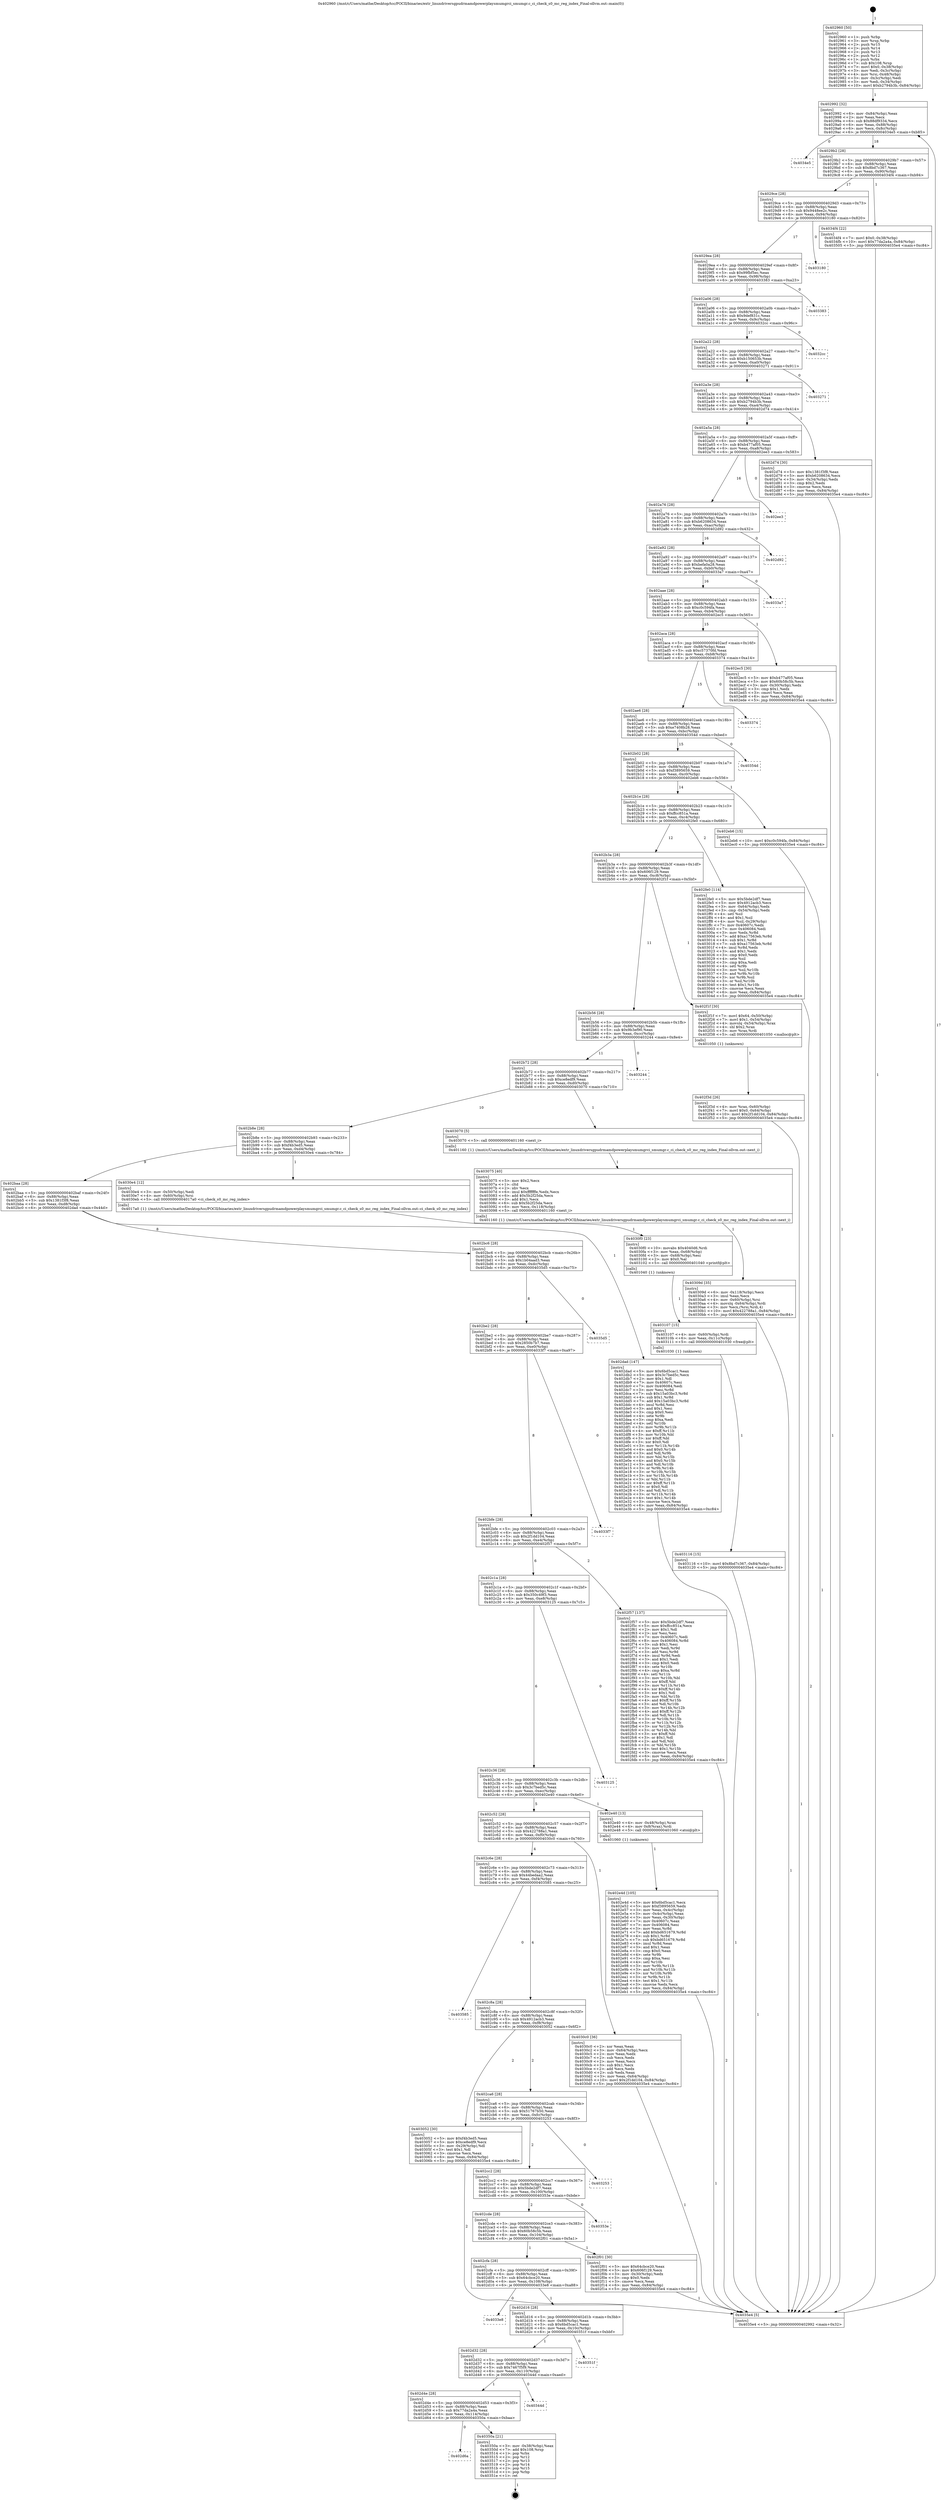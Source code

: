 digraph "0x402960" {
  label = "0x402960 (/mnt/c/Users/mathe/Desktop/tcc/POCII/binaries/extr_linuxdriversgpudrmamdpowerplaysmumgrci_smumgr.c_ci_check_s0_mc_reg_index_Final-ollvm.out::main(0))"
  labelloc = "t"
  node[shape=record]

  Entry [label="",width=0.3,height=0.3,shape=circle,fillcolor=black,style=filled]
  "0x402992" [label="{
     0x402992 [32]\l
     | [instrs]\l
     &nbsp;&nbsp;0x402992 \<+6\>: mov -0x84(%rbp),%eax\l
     &nbsp;&nbsp;0x402998 \<+2\>: mov %eax,%ecx\l
     &nbsp;&nbsp;0x40299a \<+6\>: sub $0x88df9334,%ecx\l
     &nbsp;&nbsp;0x4029a0 \<+6\>: mov %eax,-0x88(%rbp)\l
     &nbsp;&nbsp;0x4029a6 \<+6\>: mov %ecx,-0x8c(%rbp)\l
     &nbsp;&nbsp;0x4029ac \<+6\>: je 00000000004034e5 \<main+0xb85\>\l
  }"]
  "0x4034e5" [label="{
     0x4034e5\l
  }", style=dashed]
  "0x4029b2" [label="{
     0x4029b2 [28]\l
     | [instrs]\l
     &nbsp;&nbsp;0x4029b2 \<+5\>: jmp 00000000004029b7 \<main+0x57\>\l
     &nbsp;&nbsp;0x4029b7 \<+6\>: mov -0x88(%rbp),%eax\l
     &nbsp;&nbsp;0x4029bd \<+5\>: sub $0x8bd7c367,%eax\l
     &nbsp;&nbsp;0x4029c2 \<+6\>: mov %eax,-0x90(%rbp)\l
     &nbsp;&nbsp;0x4029c8 \<+6\>: je 00000000004034f4 \<main+0xb94\>\l
  }"]
  Exit [label="",width=0.3,height=0.3,shape=circle,fillcolor=black,style=filled,peripheries=2]
  "0x4034f4" [label="{
     0x4034f4 [22]\l
     | [instrs]\l
     &nbsp;&nbsp;0x4034f4 \<+7\>: movl $0x0,-0x38(%rbp)\l
     &nbsp;&nbsp;0x4034fb \<+10\>: movl $0x77da2a4a,-0x84(%rbp)\l
     &nbsp;&nbsp;0x403505 \<+5\>: jmp 00000000004035e4 \<main+0xc84\>\l
  }"]
  "0x4029ce" [label="{
     0x4029ce [28]\l
     | [instrs]\l
     &nbsp;&nbsp;0x4029ce \<+5\>: jmp 00000000004029d3 \<main+0x73\>\l
     &nbsp;&nbsp;0x4029d3 \<+6\>: mov -0x88(%rbp),%eax\l
     &nbsp;&nbsp;0x4029d9 \<+5\>: sub $0x9448ee2c,%eax\l
     &nbsp;&nbsp;0x4029de \<+6\>: mov %eax,-0x94(%rbp)\l
     &nbsp;&nbsp;0x4029e4 \<+6\>: je 0000000000403180 \<main+0x820\>\l
  }"]
  "0x402d6a" [label="{
     0x402d6a\l
  }", style=dashed]
  "0x403180" [label="{
     0x403180\l
  }", style=dashed]
  "0x4029ea" [label="{
     0x4029ea [28]\l
     | [instrs]\l
     &nbsp;&nbsp;0x4029ea \<+5\>: jmp 00000000004029ef \<main+0x8f\>\l
     &nbsp;&nbsp;0x4029ef \<+6\>: mov -0x88(%rbp),%eax\l
     &nbsp;&nbsp;0x4029f5 \<+5\>: sub $0x99fbf5ec,%eax\l
     &nbsp;&nbsp;0x4029fa \<+6\>: mov %eax,-0x98(%rbp)\l
     &nbsp;&nbsp;0x402a00 \<+6\>: je 0000000000403383 \<main+0xa23\>\l
  }"]
  "0x40350a" [label="{
     0x40350a [21]\l
     | [instrs]\l
     &nbsp;&nbsp;0x40350a \<+3\>: mov -0x38(%rbp),%eax\l
     &nbsp;&nbsp;0x40350d \<+7\>: add $0x108,%rsp\l
     &nbsp;&nbsp;0x403514 \<+1\>: pop %rbx\l
     &nbsp;&nbsp;0x403515 \<+2\>: pop %r12\l
     &nbsp;&nbsp;0x403517 \<+2\>: pop %r13\l
     &nbsp;&nbsp;0x403519 \<+2\>: pop %r14\l
     &nbsp;&nbsp;0x40351b \<+2\>: pop %r15\l
     &nbsp;&nbsp;0x40351d \<+1\>: pop %rbp\l
     &nbsp;&nbsp;0x40351e \<+1\>: ret\l
  }"]
  "0x403383" [label="{
     0x403383\l
  }", style=dashed]
  "0x402a06" [label="{
     0x402a06 [28]\l
     | [instrs]\l
     &nbsp;&nbsp;0x402a06 \<+5\>: jmp 0000000000402a0b \<main+0xab\>\l
     &nbsp;&nbsp;0x402a0b \<+6\>: mov -0x88(%rbp),%eax\l
     &nbsp;&nbsp;0x402a11 \<+5\>: sub $0x9def831c,%eax\l
     &nbsp;&nbsp;0x402a16 \<+6\>: mov %eax,-0x9c(%rbp)\l
     &nbsp;&nbsp;0x402a1c \<+6\>: je 00000000004032cc \<main+0x96c\>\l
  }"]
  "0x402d4e" [label="{
     0x402d4e [28]\l
     | [instrs]\l
     &nbsp;&nbsp;0x402d4e \<+5\>: jmp 0000000000402d53 \<main+0x3f3\>\l
     &nbsp;&nbsp;0x402d53 \<+6\>: mov -0x88(%rbp),%eax\l
     &nbsp;&nbsp;0x402d59 \<+5\>: sub $0x77da2a4a,%eax\l
     &nbsp;&nbsp;0x402d5e \<+6\>: mov %eax,-0x114(%rbp)\l
     &nbsp;&nbsp;0x402d64 \<+6\>: je 000000000040350a \<main+0xbaa\>\l
  }"]
  "0x4032cc" [label="{
     0x4032cc\l
  }", style=dashed]
  "0x402a22" [label="{
     0x402a22 [28]\l
     | [instrs]\l
     &nbsp;&nbsp;0x402a22 \<+5\>: jmp 0000000000402a27 \<main+0xc7\>\l
     &nbsp;&nbsp;0x402a27 \<+6\>: mov -0x88(%rbp),%eax\l
     &nbsp;&nbsp;0x402a2d \<+5\>: sub $0xb150653b,%eax\l
     &nbsp;&nbsp;0x402a32 \<+6\>: mov %eax,-0xa0(%rbp)\l
     &nbsp;&nbsp;0x402a38 \<+6\>: je 0000000000403271 \<main+0x911\>\l
  }"]
  "0x40344d" [label="{
     0x40344d\l
  }", style=dashed]
  "0x403271" [label="{
     0x403271\l
  }", style=dashed]
  "0x402a3e" [label="{
     0x402a3e [28]\l
     | [instrs]\l
     &nbsp;&nbsp;0x402a3e \<+5\>: jmp 0000000000402a43 \<main+0xe3\>\l
     &nbsp;&nbsp;0x402a43 \<+6\>: mov -0x88(%rbp),%eax\l
     &nbsp;&nbsp;0x402a49 \<+5\>: sub $0xb2794b3b,%eax\l
     &nbsp;&nbsp;0x402a4e \<+6\>: mov %eax,-0xa4(%rbp)\l
     &nbsp;&nbsp;0x402a54 \<+6\>: je 0000000000402d74 \<main+0x414\>\l
  }"]
  "0x402d32" [label="{
     0x402d32 [28]\l
     | [instrs]\l
     &nbsp;&nbsp;0x402d32 \<+5\>: jmp 0000000000402d37 \<main+0x3d7\>\l
     &nbsp;&nbsp;0x402d37 \<+6\>: mov -0x88(%rbp),%eax\l
     &nbsp;&nbsp;0x402d3d \<+5\>: sub $0x7467f5f9,%eax\l
     &nbsp;&nbsp;0x402d42 \<+6\>: mov %eax,-0x110(%rbp)\l
     &nbsp;&nbsp;0x402d48 \<+6\>: je 000000000040344d \<main+0xaed\>\l
  }"]
  "0x402d74" [label="{
     0x402d74 [30]\l
     | [instrs]\l
     &nbsp;&nbsp;0x402d74 \<+5\>: mov $0x1381f3f8,%eax\l
     &nbsp;&nbsp;0x402d79 \<+5\>: mov $0xb6208634,%ecx\l
     &nbsp;&nbsp;0x402d7e \<+3\>: mov -0x34(%rbp),%edx\l
     &nbsp;&nbsp;0x402d81 \<+3\>: cmp $0x2,%edx\l
     &nbsp;&nbsp;0x402d84 \<+3\>: cmovne %ecx,%eax\l
     &nbsp;&nbsp;0x402d87 \<+6\>: mov %eax,-0x84(%rbp)\l
     &nbsp;&nbsp;0x402d8d \<+5\>: jmp 00000000004035e4 \<main+0xc84\>\l
  }"]
  "0x402a5a" [label="{
     0x402a5a [28]\l
     | [instrs]\l
     &nbsp;&nbsp;0x402a5a \<+5\>: jmp 0000000000402a5f \<main+0xff\>\l
     &nbsp;&nbsp;0x402a5f \<+6\>: mov -0x88(%rbp),%eax\l
     &nbsp;&nbsp;0x402a65 \<+5\>: sub $0xb477af05,%eax\l
     &nbsp;&nbsp;0x402a6a \<+6\>: mov %eax,-0xa8(%rbp)\l
     &nbsp;&nbsp;0x402a70 \<+6\>: je 0000000000402ee3 \<main+0x583\>\l
  }"]
  "0x4035e4" [label="{
     0x4035e4 [5]\l
     | [instrs]\l
     &nbsp;&nbsp;0x4035e4 \<+5\>: jmp 0000000000402992 \<main+0x32\>\l
  }"]
  "0x402960" [label="{
     0x402960 [50]\l
     | [instrs]\l
     &nbsp;&nbsp;0x402960 \<+1\>: push %rbp\l
     &nbsp;&nbsp;0x402961 \<+3\>: mov %rsp,%rbp\l
     &nbsp;&nbsp;0x402964 \<+2\>: push %r15\l
     &nbsp;&nbsp;0x402966 \<+2\>: push %r14\l
     &nbsp;&nbsp;0x402968 \<+2\>: push %r13\l
     &nbsp;&nbsp;0x40296a \<+2\>: push %r12\l
     &nbsp;&nbsp;0x40296c \<+1\>: push %rbx\l
     &nbsp;&nbsp;0x40296d \<+7\>: sub $0x108,%rsp\l
     &nbsp;&nbsp;0x402974 \<+7\>: movl $0x0,-0x38(%rbp)\l
     &nbsp;&nbsp;0x40297b \<+3\>: mov %edi,-0x3c(%rbp)\l
     &nbsp;&nbsp;0x40297e \<+4\>: mov %rsi,-0x48(%rbp)\l
     &nbsp;&nbsp;0x402982 \<+3\>: mov -0x3c(%rbp),%edi\l
     &nbsp;&nbsp;0x402985 \<+3\>: mov %edi,-0x34(%rbp)\l
     &nbsp;&nbsp;0x402988 \<+10\>: movl $0xb2794b3b,-0x84(%rbp)\l
  }"]
  "0x40351f" [label="{
     0x40351f\l
  }", style=dashed]
  "0x402ee3" [label="{
     0x402ee3\l
  }", style=dashed]
  "0x402a76" [label="{
     0x402a76 [28]\l
     | [instrs]\l
     &nbsp;&nbsp;0x402a76 \<+5\>: jmp 0000000000402a7b \<main+0x11b\>\l
     &nbsp;&nbsp;0x402a7b \<+6\>: mov -0x88(%rbp),%eax\l
     &nbsp;&nbsp;0x402a81 \<+5\>: sub $0xb6208634,%eax\l
     &nbsp;&nbsp;0x402a86 \<+6\>: mov %eax,-0xac(%rbp)\l
     &nbsp;&nbsp;0x402a8c \<+6\>: je 0000000000402d92 \<main+0x432\>\l
  }"]
  "0x402d16" [label="{
     0x402d16 [28]\l
     | [instrs]\l
     &nbsp;&nbsp;0x402d16 \<+5\>: jmp 0000000000402d1b \<main+0x3bb\>\l
     &nbsp;&nbsp;0x402d1b \<+6\>: mov -0x88(%rbp),%eax\l
     &nbsp;&nbsp;0x402d21 \<+5\>: sub $0x6bd5cac1,%eax\l
     &nbsp;&nbsp;0x402d26 \<+6\>: mov %eax,-0x10c(%rbp)\l
     &nbsp;&nbsp;0x402d2c \<+6\>: je 000000000040351f \<main+0xbbf\>\l
  }"]
  "0x402d92" [label="{
     0x402d92\l
  }", style=dashed]
  "0x402a92" [label="{
     0x402a92 [28]\l
     | [instrs]\l
     &nbsp;&nbsp;0x402a92 \<+5\>: jmp 0000000000402a97 \<main+0x137\>\l
     &nbsp;&nbsp;0x402a97 \<+6\>: mov -0x88(%rbp),%eax\l
     &nbsp;&nbsp;0x402a9d \<+5\>: sub $0xbefa0a28,%eax\l
     &nbsp;&nbsp;0x402aa2 \<+6\>: mov %eax,-0xb0(%rbp)\l
     &nbsp;&nbsp;0x402aa8 \<+6\>: je 00000000004033a7 \<main+0xa47\>\l
  }"]
  "0x4033e8" [label="{
     0x4033e8\l
  }", style=dashed]
  "0x4033a7" [label="{
     0x4033a7\l
  }", style=dashed]
  "0x402aae" [label="{
     0x402aae [28]\l
     | [instrs]\l
     &nbsp;&nbsp;0x402aae \<+5\>: jmp 0000000000402ab3 \<main+0x153\>\l
     &nbsp;&nbsp;0x402ab3 \<+6\>: mov -0x88(%rbp),%eax\l
     &nbsp;&nbsp;0x402ab9 \<+5\>: sub $0xc0c594fa,%eax\l
     &nbsp;&nbsp;0x402abe \<+6\>: mov %eax,-0xb4(%rbp)\l
     &nbsp;&nbsp;0x402ac4 \<+6\>: je 0000000000402ec5 \<main+0x565\>\l
  }"]
  "0x403116" [label="{
     0x403116 [15]\l
     | [instrs]\l
     &nbsp;&nbsp;0x403116 \<+10\>: movl $0x8bd7c367,-0x84(%rbp)\l
     &nbsp;&nbsp;0x403120 \<+5\>: jmp 00000000004035e4 \<main+0xc84\>\l
  }"]
  "0x402ec5" [label="{
     0x402ec5 [30]\l
     | [instrs]\l
     &nbsp;&nbsp;0x402ec5 \<+5\>: mov $0xb477af05,%eax\l
     &nbsp;&nbsp;0x402eca \<+5\>: mov $0x60b58c5b,%ecx\l
     &nbsp;&nbsp;0x402ecf \<+3\>: mov -0x30(%rbp),%edx\l
     &nbsp;&nbsp;0x402ed2 \<+3\>: cmp $0x1,%edx\l
     &nbsp;&nbsp;0x402ed5 \<+3\>: cmovl %ecx,%eax\l
     &nbsp;&nbsp;0x402ed8 \<+6\>: mov %eax,-0x84(%rbp)\l
     &nbsp;&nbsp;0x402ede \<+5\>: jmp 00000000004035e4 \<main+0xc84\>\l
  }"]
  "0x402aca" [label="{
     0x402aca [28]\l
     | [instrs]\l
     &nbsp;&nbsp;0x402aca \<+5\>: jmp 0000000000402acf \<main+0x16f\>\l
     &nbsp;&nbsp;0x402acf \<+6\>: mov -0x88(%rbp),%eax\l
     &nbsp;&nbsp;0x402ad5 \<+5\>: sub $0xc57370fd,%eax\l
     &nbsp;&nbsp;0x402ada \<+6\>: mov %eax,-0xb8(%rbp)\l
     &nbsp;&nbsp;0x402ae0 \<+6\>: je 0000000000403374 \<main+0xa14\>\l
  }"]
  "0x403107" [label="{
     0x403107 [15]\l
     | [instrs]\l
     &nbsp;&nbsp;0x403107 \<+4\>: mov -0x60(%rbp),%rdi\l
     &nbsp;&nbsp;0x40310b \<+6\>: mov %eax,-0x11c(%rbp)\l
     &nbsp;&nbsp;0x403111 \<+5\>: call 0000000000401030 \<free@plt\>\l
     | [calls]\l
     &nbsp;&nbsp;0x401030 \{1\} (unknown)\l
  }"]
  "0x403374" [label="{
     0x403374\l
  }", style=dashed]
  "0x402ae6" [label="{
     0x402ae6 [28]\l
     | [instrs]\l
     &nbsp;&nbsp;0x402ae6 \<+5\>: jmp 0000000000402aeb \<main+0x18b\>\l
     &nbsp;&nbsp;0x402aeb \<+6\>: mov -0x88(%rbp),%eax\l
     &nbsp;&nbsp;0x402af1 \<+5\>: sub $0xe7408b28,%eax\l
     &nbsp;&nbsp;0x402af6 \<+6\>: mov %eax,-0xbc(%rbp)\l
     &nbsp;&nbsp;0x402afc \<+6\>: je 000000000040354d \<main+0xbed\>\l
  }"]
  "0x4030f0" [label="{
     0x4030f0 [23]\l
     | [instrs]\l
     &nbsp;&nbsp;0x4030f0 \<+10\>: movabs $0x4040d6,%rdi\l
     &nbsp;&nbsp;0x4030fa \<+3\>: mov %eax,-0x68(%rbp)\l
     &nbsp;&nbsp;0x4030fd \<+3\>: mov -0x68(%rbp),%esi\l
     &nbsp;&nbsp;0x403100 \<+2\>: mov $0x0,%al\l
     &nbsp;&nbsp;0x403102 \<+5\>: call 0000000000401040 \<printf@plt\>\l
     | [calls]\l
     &nbsp;&nbsp;0x401040 \{1\} (unknown)\l
  }"]
  "0x40354d" [label="{
     0x40354d\l
  }", style=dashed]
  "0x402b02" [label="{
     0x402b02 [28]\l
     | [instrs]\l
     &nbsp;&nbsp;0x402b02 \<+5\>: jmp 0000000000402b07 \<main+0x1a7\>\l
     &nbsp;&nbsp;0x402b07 \<+6\>: mov -0x88(%rbp),%eax\l
     &nbsp;&nbsp;0x402b0d \<+5\>: sub $0xf3895659,%eax\l
     &nbsp;&nbsp;0x402b12 \<+6\>: mov %eax,-0xc0(%rbp)\l
     &nbsp;&nbsp;0x402b18 \<+6\>: je 0000000000402eb6 \<main+0x556\>\l
  }"]
  "0x40309d" [label="{
     0x40309d [35]\l
     | [instrs]\l
     &nbsp;&nbsp;0x40309d \<+6\>: mov -0x118(%rbp),%ecx\l
     &nbsp;&nbsp;0x4030a3 \<+3\>: imul %eax,%ecx\l
     &nbsp;&nbsp;0x4030a6 \<+4\>: mov -0x60(%rbp),%rsi\l
     &nbsp;&nbsp;0x4030aa \<+4\>: movslq -0x64(%rbp),%rdi\l
     &nbsp;&nbsp;0x4030ae \<+3\>: mov %ecx,(%rsi,%rdi,4)\l
     &nbsp;&nbsp;0x4030b1 \<+10\>: movl $0x422788a1,-0x84(%rbp)\l
     &nbsp;&nbsp;0x4030bb \<+5\>: jmp 00000000004035e4 \<main+0xc84\>\l
  }"]
  "0x402eb6" [label="{
     0x402eb6 [15]\l
     | [instrs]\l
     &nbsp;&nbsp;0x402eb6 \<+10\>: movl $0xc0c594fa,-0x84(%rbp)\l
     &nbsp;&nbsp;0x402ec0 \<+5\>: jmp 00000000004035e4 \<main+0xc84\>\l
  }"]
  "0x402b1e" [label="{
     0x402b1e [28]\l
     | [instrs]\l
     &nbsp;&nbsp;0x402b1e \<+5\>: jmp 0000000000402b23 \<main+0x1c3\>\l
     &nbsp;&nbsp;0x402b23 \<+6\>: mov -0x88(%rbp),%eax\l
     &nbsp;&nbsp;0x402b29 \<+5\>: sub $0xffcc851a,%eax\l
     &nbsp;&nbsp;0x402b2e \<+6\>: mov %eax,-0xc4(%rbp)\l
     &nbsp;&nbsp;0x402b34 \<+6\>: je 0000000000402fe0 \<main+0x680\>\l
  }"]
  "0x403075" [label="{
     0x403075 [40]\l
     | [instrs]\l
     &nbsp;&nbsp;0x403075 \<+5\>: mov $0x2,%ecx\l
     &nbsp;&nbsp;0x40307a \<+1\>: cltd\l
     &nbsp;&nbsp;0x40307b \<+2\>: idiv %ecx\l
     &nbsp;&nbsp;0x40307d \<+6\>: imul $0xfffffffe,%edx,%ecx\l
     &nbsp;&nbsp;0x403083 \<+6\>: add $0x5b2f25da,%ecx\l
     &nbsp;&nbsp;0x403089 \<+3\>: add $0x1,%ecx\l
     &nbsp;&nbsp;0x40308c \<+6\>: sub $0x5b2f25da,%ecx\l
     &nbsp;&nbsp;0x403092 \<+6\>: mov %ecx,-0x118(%rbp)\l
     &nbsp;&nbsp;0x403098 \<+5\>: call 0000000000401160 \<next_i\>\l
     | [calls]\l
     &nbsp;&nbsp;0x401160 \{1\} (/mnt/c/Users/mathe/Desktop/tcc/POCII/binaries/extr_linuxdriversgpudrmamdpowerplaysmumgrci_smumgr.c_ci_check_s0_mc_reg_index_Final-ollvm.out::next_i)\l
  }"]
  "0x402fe0" [label="{
     0x402fe0 [114]\l
     | [instrs]\l
     &nbsp;&nbsp;0x402fe0 \<+5\>: mov $0x5bde2df7,%eax\l
     &nbsp;&nbsp;0x402fe5 \<+5\>: mov $0x4912acb3,%ecx\l
     &nbsp;&nbsp;0x402fea \<+3\>: mov -0x64(%rbp),%edx\l
     &nbsp;&nbsp;0x402fed \<+3\>: cmp -0x54(%rbp),%edx\l
     &nbsp;&nbsp;0x402ff0 \<+4\>: setl %sil\l
     &nbsp;&nbsp;0x402ff4 \<+4\>: and $0x1,%sil\l
     &nbsp;&nbsp;0x402ff8 \<+4\>: mov %sil,-0x29(%rbp)\l
     &nbsp;&nbsp;0x402ffc \<+7\>: mov 0x40607c,%edx\l
     &nbsp;&nbsp;0x403003 \<+7\>: mov 0x406084,%edi\l
     &nbsp;&nbsp;0x40300a \<+3\>: mov %edx,%r8d\l
     &nbsp;&nbsp;0x40300d \<+7\>: add $0xa17563eb,%r8d\l
     &nbsp;&nbsp;0x403014 \<+4\>: sub $0x1,%r8d\l
     &nbsp;&nbsp;0x403018 \<+7\>: sub $0xa17563eb,%r8d\l
     &nbsp;&nbsp;0x40301f \<+4\>: imul %r8d,%edx\l
     &nbsp;&nbsp;0x403023 \<+3\>: and $0x1,%edx\l
     &nbsp;&nbsp;0x403026 \<+3\>: cmp $0x0,%edx\l
     &nbsp;&nbsp;0x403029 \<+4\>: sete %sil\l
     &nbsp;&nbsp;0x40302d \<+3\>: cmp $0xa,%edi\l
     &nbsp;&nbsp;0x403030 \<+4\>: setl %r9b\l
     &nbsp;&nbsp;0x403034 \<+3\>: mov %sil,%r10b\l
     &nbsp;&nbsp;0x403037 \<+3\>: and %r9b,%r10b\l
     &nbsp;&nbsp;0x40303a \<+3\>: xor %r9b,%sil\l
     &nbsp;&nbsp;0x40303d \<+3\>: or %sil,%r10b\l
     &nbsp;&nbsp;0x403040 \<+4\>: test $0x1,%r10b\l
     &nbsp;&nbsp;0x403044 \<+3\>: cmovne %ecx,%eax\l
     &nbsp;&nbsp;0x403047 \<+6\>: mov %eax,-0x84(%rbp)\l
     &nbsp;&nbsp;0x40304d \<+5\>: jmp 00000000004035e4 \<main+0xc84\>\l
  }"]
  "0x402b3a" [label="{
     0x402b3a [28]\l
     | [instrs]\l
     &nbsp;&nbsp;0x402b3a \<+5\>: jmp 0000000000402b3f \<main+0x1df\>\l
     &nbsp;&nbsp;0x402b3f \<+6\>: mov -0x88(%rbp),%eax\l
     &nbsp;&nbsp;0x402b45 \<+5\>: sub $0x606f129,%eax\l
     &nbsp;&nbsp;0x402b4a \<+6\>: mov %eax,-0xc8(%rbp)\l
     &nbsp;&nbsp;0x402b50 \<+6\>: je 0000000000402f1f \<main+0x5bf\>\l
  }"]
  "0x402f3d" [label="{
     0x402f3d [26]\l
     | [instrs]\l
     &nbsp;&nbsp;0x402f3d \<+4\>: mov %rax,-0x60(%rbp)\l
     &nbsp;&nbsp;0x402f41 \<+7\>: movl $0x0,-0x64(%rbp)\l
     &nbsp;&nbsp;0x402f48 \<+10\>: movl $0x2f1dd104,-0x84(%rbp)\l
     &nbsp;&nbsp;0x402f52 \<+5\>: jmp 00000000004035e4 \<main+0xc84\>\l
  }"]
  "0x402f1f" [label="{
     0x402f1f [30]\l
     | [instrs]\l
     &nbsp;&nbsp;0x402f1f \<+7\>: movl $0x64,-0x50(%rbp)\l
     &nbsp;&nbsp;0x402f26 \<+7\>: movl $0x1,-0x54(%rbp)\l
     &nbsp;&nbsp;0x402f2d \<+4\>: movslq -0x54(%rbp),%rax\l
     &nbsp;&nbsp;0x402f31 \<+4\>: shl $0x2,%rax\l
     &nbsp;&nbsp;0x402f35 \<+3\>: mov %rax,%rdi\l
     &nbsp;&nbsp;0x402f38 \<+5\>: call 0000000000401050 \<malloc@plt\>\l
     | [calls]\l
     &nbsp;&nbsp;0x401050 \{1\} (unknown)\l
  }"]
  "0x402b56" [label="{
     0x402b56 [28]\l
     | [instrs]\l
     &nbsp;&nbsp;0x402b56 \<+5\>: jmp 0000000000402b5b \<main+0x1fb\>\l
     &nbsp;&nbsp;0x402b5b \<+6\>: mov -0x88(%rbp),%eax\l
     &nbsp;&nbsp;0x402b61 \<+5\>: sub $0x9b3ef90,%eax\l
     &nbsp;&nbsp;0x402b66 \<+6\>: mov %eax,-0xcc(%rbp)\l
     &nbsp;&nbsp;0x402b6c \<+6\>: je 0000000000403244 \<main+0x8e4\>\l
  }"]
  "0x402cfa" [label="{
     0x402cfa [28]\l
     | [instrs]\l
     &nbsp;&nbsp;0x402cfa \<+5\>: jmp 0000000000402cff \<main+0x39f\>\l
     &nbsp;&nbsp;0x402cff \<+6\>: mov -0x88(%rbp),%eax\l
     &nbsp;&nbsp;0x402d05 \<+5\>: sub $0x64cbce20,%eax\l
     &nbsp;&nbsp;0x402d0a \<+6\>: mov %eax,-0x108(%rbp)\l
     &nbsp;&nbsp;0x402d10 \<+6\>: je 00000000004033e8 \<main+0xa88\>\l
  }"]
  "0x403244" [label="{
     0x403244\l
  }", style=dashed]
  "0x402b72" [label="{
     0x402b72 [28]\l
     | [instrs]\l
     &nbsp;&nbsp;0x402b72 \<+5\>: jmp 0000000000402b77 \<main+0x217\>\l
     &nbsp;&nbsp;0x402b77 \<+6\>: mov -0x88(%rbp),%eax\l
     &nbsp;&nbsp;0x402b7d \<+5\>: sub $0xce8edf9,%eax\l
     &nbsp;&nbsp;0x402b82 \<+6\>: mov %eax,-0xd0(%rbp)\l
     &nbsp;&nbsp;0x402b88 \<+6\>: je 0000000000403070 \<main+0x710\>\l
  }"]
  "0x402f01" [label="{
     0x402f01 [30]\l
     | [instrs]\l
     &nbsp;&nbsp;0x402f01 \<+5\>: mov $0x64cbce20,%eax\l
     &nbsp;&nbsp;0x402f06 \<+5\>: mov $0x606f129,%ecx\l
     &nbsp;&nbsp;0x402f0b \<+3\>: mov -0x30(%rbp),%edx\l
     &nbsp;&nbsp;0x402f0e \<+3\>: cmp $0x0,%edx\l
     &nbsp;&nbsp;0x402f11 \<+3\>: cmove %ecx,%eax\l
     &nbsp;&nbsp;0x402f14 \<+6\>: mov %eax,-0x84(%rbp)\l
     &nbsp;&nbsp;0x402f1a \<+5\>: jmp 00000000004035e4 \<main+0xc84\>\l
  }"]
  "0x403070" [label="{
     0x403070 [5]\l
     | [instrs]\l
     &nbsp;&nbsp;0x403070 \<+5\>: call 0000000000401160 \<next_i\>\l
     | [calls]\l
     &nbsp;&nbsp;0x401160 \{1\} (/mnt/c/Users/mathe/Desktop/tcc/POCII/binaries/extr_linuxdriversgpudrmamdpowerplaysmumgrci_smumgr.c_ci_check_s0_mc_reg_index_Final-ollvm.out::next_i)\l
  }"]
  "0x402b8e" [label="{
     0x402b8e [28]\l
     | [instrs]\l
     &nbsp;&nbsp;0x402b8e \<+5\>: jmp 0000000000402b93 \<main+0x233\>\l
     &nbsp;&nbsp;0x402b93 \<+6\>: mov -0x88(%rbp),%eax\l
     &nbsp;&nbsp;0x402b99 \<+5\>: sub $0xf4b3ed5,%eax\l
     &nbsp;&nbsp;0x402b9e \<+6\>: mov %eax,-0xd4(%rbp)\l
     &nbsp;&nbsp;0x402ba4 \<+6\>: je 00000000004030e4 \<main+0x784\>\l
  }"]
  "0x402cde" [label="{
     0x402cde [28]\l
     | [instrs]\l
     &nbsp;&nbsp;0x402cde \<+5\>: jmp 0000000000402ce3 \<main+0x383\>\l
     &nbsp;&nbsp;0x402ce3 \<+6\>: mov -0x88(%rbp),%eax\l
     &nbsp;&nbsp;0x402ce9 \<+5\>: sub $0x60b58c5b,%eax\l
     &nbsp;&nbsp;0x402cee \<+6\>: mov %eax,-0x104(%rbp)\l
     &nbsp;&nbsp;0x402cf4 \<+6\>: je 0000000000402f01 \<main+0x5a1\>\l
  }"]
  "0x4030e4" [label="{
     0x4030e4 [12]\l
     | [instrs]\l
     &nbsp;&nbsp;0x4030e4 \<+3\>: mov -0x50(%rbp),%edi\l
     &nbsp;&nbsp;0x4030e7 \<+4\>: mov -0x60(%rbp),%rsi\l
     &nbsp;&nbsp;0x4030eb \<+5\>: call 00000000004017a0 \<ci_check_s0_mc_reg_index\>\l
     | [calls]\l
     &nbsp;&nbsp;0x4017a0 \{1\} (/mnt/c/Users/mathe/Desktop/tcc/POCII/binaries/extr_linuxdriversgpudrmamdpowerplaysmumgrci_smumgr.c_ci_check_s0_mc_reg_index_Final-ollvm.out::ci_check_s0_mc_reg_index)\l
  }"]
  "0x402baa" [label="{
     0x402baa [28]\l
     | [instrs]\l
     &nbsp;&nbsp;0x402baa \<+5\>: jmp 0000000000402baf \<main+0x24f\>\l
     &nbsp;&nbsp;0x402baf \<+6\>: mov -0x88(%rbp),%eax\l
     &nbsp;&nbsp;0x402bb5 \<+5\>: sub $0x1381f3f8,%eax\l
     &nbsp;&nbsp;0x402bba \<+6\>: mov %eax,-0xd8(%rbp)\l
     &nbsp;&nbsp;0x402bc0 \<+6\>: je 0000000000402dad \<main+0x44d\>\l
  }"]
  "0x40353e" [label="{
     0x40353e\l
  }", style=dashed]
  "0x402dad" [label="{
     0x402dad [147]\l
     | [instrs]\l
     &nbsp;&nbsp;0x402dad \<+5\>: mov $0x6bd5cac1,%eax\l
     &nbsp;&nbsp;0x402db2 \<+5\>: mov $0x3c7bed5c,%ecx\l
     &nbsp;&nbsp;0x402db7 \<+2\>: mov $0x1,%dl\l
     &nbsp;&nbsp;0x402db9 \<+7\>: mov 0x40607c,%esi\l
     &nbsp;&nbsp;0x402dc0 \<+7\>: mov 0x406084,%edi\l
     &nbsp;&nbsp;0x402dc7 \<+3\>: mov %esi,%r8d\l
     &nbsp;&nbsp;0x402dca \<+7\>: sub $0x15a03bc3,%r8d\l
     &nbsp;&nbsp;0x402dd1 \<+4\>: sub $0x1,%r8d\l
     &nbsp;&nbsp;0x402dd5 \<+7\>: add $0x15a03bc3,%r8d\l
     &nbsp;&nbsp;0x402ddc \<+4\>: imul %r8d,%esi\l
     &nbsp;&nbsp;0x402de0 \<+3\>: and $0x1,%esi\l
     &nbsp;&nbsp;0x402de3 \<+3\>: cmp $0x0,%esi\l
     &nbsp;&nbsp;0x402de6 \<+4\>: sete %r9b\l
     &nbsp;&nbsp;0x402dea \<+3\>: cmp $0xa,%edi\l
     &nbsp;&nbsp;0x402ded \<+4\>: setl %r10b\l
     &nbsp;&nbsp;0x402df1 \<+3\>: mov %r9b,%r11b\l
     &nbsp;&nbsp;0x402df4 \<+4\>: xor $0xff,%r11b\l
     &nbsp;&nbsp;0x402df8 \<+3\>: mov %r10b,%bl\l
     &nbsp;&nbsp;0x402dfb \<+3\>: xor $0xff,%bl\l
     &nbsp;&nbsp;0x402dfe \<+3\>: xor $0x0,%dl\l
     &nbsp;&nbsp;0x402e01 \<+3\>: mov %r11b,%r14b\l
     &nbsp;&nbsp;0x402e04 \<+4\>: and $0x0,%r14b\l
     &nbsp;&nbsp;0x402e08 \<+3\>: and %dl,%r9b\l
     &nbsp;&nbsp;0x402e0b \<+3\>: mov %bl,%r15b\l
     &nbsp;&nbsp;0x402e0e \<+4\>: and $0x0,%r15b\l
     &nbsp;&nbsp;0x402e12 \<+3\>: and %dl,%r10b\l
     &nbsp;&nbsp;0x402e15 \<+3\>: or %r9b,%r14b\l
     &nbsp;&nbsp;0x402e18 \<+3\>: or %r10b,%r15b\l
     &nbsp;&nbsp;0x402e1b \<+3\>: xor %r15b,%r14b\l
     &nbsp;&nbsp;0x402e1e \<+3\>: or %bl,%r11b\l
     &nbsp;&nbsp;0x402e21 \<+4\>: xor $0xff,%r11b\l
     &nbsp;&nbsp;0x402e25 \<+3\>: or $0x0,%dl\l
     &nbsp;&nbsp;0x402e28 \<+3\>: and %dl,%r11b\l
     &nbsp;&nbsp;0x402e2b \<+3\>: or %r11b,%r14b\l
     &nbsp;&nbsp;0x402e2e \<+4\>: test $0x1,%r14b\l
     &nbsp;&nbsp;0x402e32 \<+3\>: cmovne %ecx,%eax\l
     &nbsp;&nbsp;0x402e35 \<+6\>: mov %eax,-0x84(%rbp)\l
     &nbsp;&nbsp;0x402e3b \<+5\>: jmp 00000000004035e4 \<main+0xc84\>\l
  }"]
  "0x402bc6" [label="{
     0x402bc6 [28]\l
     | [instrs]\l
     &nbsp;&nbsp;0x402bc6 \<+5\>: jmp 0000000000402bcb \<main+0x26b\>\l
     &nbsp;&nbsp;0x402bcb \<+6\>: mov -0x88(%rbp),%eax\l
     &nbsp;&nbsp;0x402bd1 \<+5\>: sub $0x1b04aad3,%eax\l
     &nbsp;&nbsp;0x402bd6 \<+6\>: mov %eax,-0xdc(%rbp)\l
     &nbsp;&nbsp;0x402bdc \<+6\>: je 00000000004035d5 \<main+0xc75\>\l
  }"]
  "0x402cc2" [label="{
     0x402cc2 [28]\l
     | [instrs]\l
     &nbsp;&nbsp;0x402cc2 \<+5\>: jmp 0000000000402cc7 \<main+0x367\>\l
     &nbsp;&nbsp;0x402cc7 \<+6\>: mov -0x88(%rbp),%eax\l
     &nbsp;&nbsp;0x402ccd \<+5\>: sub $0x5bde2df7,%eax\l
     &nbsp;&nbsp;0x402cd2 \<+6\>: mov %eax,-0x100(%rbp)\l
     &nbsp;&nbsp;0x402cd8 \<+6\>: je 000000000040353e \<main+0xbde\>\l
  }"]
  "0x4035d5" [label="{
     0x4035d5\l
  }", style=dashed]
  "0x402be2" [label="{
     0x402be2 [28]\l
     | [instrs]\l
     &nbsp;&nbsp;0x402be2 \<+5\>: jmp 0000000000402be7 \<main+0x287\>\l
     &nbsp;&nbsp;0x402be7 \<+6\>: mov -0x88(%rbp),%eax\l
     &nbsp;&nbsp;0x402bed \<+5\>: sub $0x2850b7b7,%eax\l
     &nbsp;&nbsp;0x402bf2 \<+6\>: mov %eax,-0xe0(%rbp)\l
     &nbsp;&nbsp;0x402bf8 \<+6\>: je 00000000004033f7 \<main+0xa97\>\l
  }"]
  "0x403253" [label="{
     0x403253\l
  }", style=dashed]
  "0x4033f7" [label="{
     0x4033f7\l
  }", style=dashed]
  "0x402bfe" [label="{
     0x402bfe [28]\l
     | [instrs]\l
     &nbsp;&nbsp;0x402bfe \<+5\>: jmp 0000000000402c03 \<main+0x2a3\>\l
     &nbsp;&nbsp;0x402c03 \<+6\>: mov -0x88(%rbp),%eax\l
     &nbsp;&nbsp;0x402c09 \<+5\>: sub $0x2f1dd104,%eax\l
     &nbsp;&nbsp;0x402c0e \<+6\>: mov %eax,-0xe4(%rbp)\l
     &nbsp;&nbsp;0x402c14 \<+6\>: je 0000000000402f57 \<main+0x5f7\>\l
  }"]
  "0x402ca6" [label="{
     0x402ca6 [28]\l
     | [instrs]\l
     &nbsp;&nbsp;0x402ca6 \<+5\>: jmp 0000000000402cab \<main+0x34b\>\l
     &nbsp;&nbsp;0x402cab \<+6\>: mov -0x88(%rbp),%eax\l
     &nbsp;&nbsp;0x402cb1 \<+5\>: sub $0x51767b50,%eax\l
     &nbsp;&nbsp;0x402cb6 \<+6\>: mov %eax,-0xfc(%rbp)\l
     &nbsp;&nbsp;0x402cbc \<+6\>: je 0000000000403253 \<main+0x8f3\>\l
  }"]
  "0x402f57" [label="{
     0x402f57 [137]\l
     | [instrs]\l
     &nbsp;&nbsp;0x402f57 \<+5\>: mov $0x5bde2df7,%eax\l
     &nbsp;&nbsp;0x402f5c \<+5\>: mov $0xffcc851a,%ecx\l
     &nbsp;&nbsp;0x402f61 \<+2\>: mov $0x1,%dl\l
     &nbsp;&nbsp;0x402f63 \<+2\>: xor %esi,%esi\l
     &nbsp;&nbsp;0x402f65 \<+7\>: mov 0x40607c,%edi\l
     &nbsp;&nbsp;0x402f6c \<+8\>: mov 0x406084,%r8d\l
     &nbsp;&nbsp;0x402f74 \<+3\>: sub $0x1,%esi\l
     &nbsp;&nbsp;0x402f77 \<+3\>: mov %edi,%r9d\l
     &nbsp;&nbsp;0x402f7a \<+3\>: add %esi,%r9d\l
     &nbsp;&nbsp;0x402f7d \<+4\>: imul %r9d,%edi\l
     &nbsp;&nbsp;0x402f81 \<+3\>: and $0x1,%edi\l
     &nbsp;&nbsp;0x402f84 \<+3\>: cmp $0x0,%edi\l
     &nbsp;&nbsp;0x402f87 \<+4\>: sete %r10b\l
     &nbsp;&nbsp;0x402f8b \<+4\>: cmp $0xa,%r8d\l
     &nbsp;&nbsp;0x402f8f \<+4\>: setl %r11b\l
     &nbsp;&nbsp;0x402f93 \<+3\>: mov %r10b,%bl\l
     &nbsp;&nbsp;0x402f96 \<+3\>: xor $0xff,%bl\l
     &nbsp;&nbsp;0x402f99 \<+3\>: mov %r11b,%r14b\l
     &nbsp;&nbsp;0x402f9c \<+4\>: xor $0xff,%r14b\l
     &nbsp;&nbsp;0x402fa0 \<+3\>: xor $0x1,%dl\l
     &nbsp;&nbsp;0x402fa3 \<+3\>: mov %bl,%r15b\l
     &nbsp;&nbsp;0x402fa6 \<+4\>: and $0xff,%r15b\l
     &nbsp;&nbsp;0x402faa \<+3\>: and %dl,%r10b\l
     &nbsp;&nbsp;0x402fad \<+3\>: mov %r14b,%r12b\l
     &nbsp;&nbsp;0x402fb0 \<+4\>: and $0xff,%r12b\l
     &nbsp;&nbsp;0x402fb4 \<+3\>: and %dl,%r11b\l
     &nbsp;&nbsp;0x402fb7 \<+3\>: or %r10b,%r15b\l
     &nbsp;&nbsp;0x402fba \<+3\>: or %r11b,%r12b\l
     &nbsp;&nbsp;0x402fbd \<+3\>: xor %r12b,%r15b\l
     &nbsp;&nbsp;0x402fc0 \<+3\>: or %r14b,%bl\l
     &nbsp;&nbsp;0x402fc3 \<+3\>: xor $0xff,%bl\l
     &nbsp;&nbsp;0x402fc6 \<+3\>: or $0x1,%dl\l
     &nbsp;&nbsp;0x402fc9 \<+2\>: and %dl,%bl\l
     &nbsp;&nbsp;0x402fcb \<+3\>: or %bl,%r15b\l
     &nbsp;&nbsp;0x402fce \<+4\>: test $0x1,%r15b\l
     &nbsp;&nbsp;0x402fd2 \<+3\>: cmovne %ecx,%eax\l
     &nbsp;&nbsp;0x402fd5 \<+6\>: mov %eax,-0x84(%rbp)\l
     &nbsp;&nbsp;0x402fdb \<+5\>: jmp 00000000004035e4 \<main+0xc84\>\l
  }"]
  "0x402c1a" [label="{
     0x402c1a [28]\l
     | [instrs]\l
     &nbsp;&nbsp;0x402c1a \<+5\>: jmp 0000000000402c1f \<main+0x2bf\>\l
     &nbsp;&nbsp;0x402c1f \<+6\>: mov -0x88(%rbp),%eax\l
     &nbsp;&nbsp;0x402c25 \<+5\>: sub $0x350c49f3,%eax\l
     &nbsp;&nbsp;0x402c2a \<+6\>: mov %eax,-0xe8(%rbp)\l
     &nbsp;&nbsp;0x402c30 \<+6\>: je 0000000000403125 \<main+0x7c5\>\l
  }"]
  "0x403052" [label="{
     0x403052 [30]\l
     | [instrs]\l
     &nbsp;&nbsp;0x403052 \<+5\>: mov $0xf4b3ed5,%eax\l
     &nbsp;&nbsp;0x403057 \<+5\>: mov $0xce8edf9,%ecx\l
     &nbsp;&nbsp;0x40305c \<+3\>: mov -0x29(%rbp),%dl\l
     &nbsp;&nbsp;0x40305f \<+3\>: test $0x1,%dl\l
     &nbsp;&nbsp;0x403062 \<+3\>: cmovne %ecx,%eax\l
     &nbsp;&nbsp;0x403065 \<+6\>: mov %eax,-0x84(%rbp)\l
     &nbsp;&nbsp;0x40306b \<+5\>: jmp 00000000004035e4 \<main+0xc84\>\l
  }"]
  "0x403125" [label="{
     0x403125\l
  }", style=dashed]
  "0x402c36" [label="{
     0x402c36 [28]\l
     | [instrs]\l
     &nbsp;&nbsp;0x402c36 \<+5\>: jmp 0000000000402c3b \<main+0x2db\>\l
     &nbsp;&nbsp;0x402c3b \<+6\>: mov -0x88(%rbp),%eax\l
     &nbsp;&nbsp;0x402c41 \<+5\>: sub $0x3c7bed5c,%eax\l
     &nbsp;&nbsp;0x402c46 \<+6\>: mov %eax,-0xec(%rbp)\l
     &nbsp;&nbsp;0x402c4c \<+6\>: je 0000000000402e40 \<main+0x4e0\>\l
  }"]
  "0x402c8a" [label="{
     0x402c8a [28]\l
     | [instrs]\l
     &nbsp;&nbsp;0x402c8a \<+5\>: jmp 0000000000402c8f \<main+0x32f\>\l
     &nbsp;&nbsp;0x402c8f \<+6\>: mov -0x88(%rbp),%eax\l
     &nbsp;&nbsp;0x402c95 \<+5\>: sub $0x4912acb3,%eax\l
     &nbsp;&nbsp;0x402c9a \<+6\>: mov %eax,-0xf8(%rbp)\l
     &nbsp;&nbsp;0x402ca0 \<+6\>: je 0000000000403052 \<main+0x6f2\>\l
  }"]
  "0x402e40" [label="{
     0x402e40 [13]\l
     | [instrs]\l
     &nbsp;&nbsp;0x402e40 \<+4\>: mov -0x48(%rbp),%rax\l
     &nbsp;&nbsp;0x402e44 \<+4\>: mov 0x8(%rax),%rdi\l
     &nbsp;&nbsp;0x402e48 \<+5\>: call 0000000000401060 \<atoi@plt\>\l
     | [calls]\l
     &nbsp;&nbsp;0x401060 \{1\} (unknown)\l
  }"]
  "0x402c52" [label="{
     0x402c52 [28]\l
     | [instrs]\l
     &nbsp;&nbsp;0x402c52 \<+5\>: jmp 0000000000402c57 \<main+0x2f7\>\l
     &nbsp;&nbsp;0x402c57 \<+6\>: mov -0x88(%rbp),%eax\l
     &nbsp;&nbsp;0x402c5d \<+5\>: sub $0x422788a1,%eax\l
     &nbsp;&nbsp;0x402c62 \<+6\>: mov %eax,-0xf0(%rbp)\l
     &nbsp;&nbsp;0x402c68 \<+6\>: je 00000000004030c0 \<main+0x760\>\l
  }"]
  "0x402e4d" [label="{
     0x402e4d [105]\l
     | [instrs]\l
     &nbsp;&nbsp;0x402e4d \<+5\>: mov $0x6bd5cac1,%ecx\l
     &nbsp;&nbsp;0x402e52 \<+5\>: mov $0xf3895659,%edx\l
     &nbsp;&nbsp;0x402e57 \<+3\>: mov %eax,-0x4c(%rbp)\l
     &nbsp;&nbsp;0x402e5a \<+3\>: mov -0x4c(%rbp),%eax\l
     &nbsp;&nbsp;0x402e5d \<+3\>: mov %eax,-0x30(%rbp)\l
     &nbsp;&nbsp;0x402e60 \<+7\>: mov 0x40607c,%eax\l
     &nbsp;&nbsp;0x402e67 \<+7\>: mov 0x406084,%esi\l
     &nbsp;&nbsp;0x402e6e \<+3\>: mov %eax,%r8d\l
     &nbsp;&nbsp;0x402e71 \<+7\>: add $0xbd651679,%r8d\l
     &nbsp;&nbsp;0x402e78 \<+4\>: sub $0x1,%r8d\l
     &nbsp;&nbsp;0x402e7c \<+7\>: sub $0xbd651679,%r8d\l
     &nbsp;&nbsp;0x402e83 \<+4\>: imul %r8d,%eax\l
     &nbsp;&nbsp;0x402e87 \<+3\>: and $0x1,%eax\l
     &nbsp;&nbsp;0x402e8a \<+3\>: cmp $0x0,%eax\l
     &nbsp;&nbsp;0x402e8d \<+4\>: sete %r9b\l
     &nbsp;&nbsp;0x402e91 \<+3\>: cmp $0xa,%esi\l
     &nbsp;&nbsp;0x402e94 \<+4\>: setl %r10b\l
     &nbsp;&nbsp;0x402e98 \<+3\>: mov %r9b,%r11b\l
     &nbsp;&nbsp;0x402e9b \<+3\>: and %r10b,%r11b\l
     &nbsp;&nbsp;0x402e9e \<+3\>: xor %r10b,%r9b\l
     &nbsp;&nbsp;0x402ea1 \<+3\>: or %r9b,%r11b\l
     &nbsp;&nbsp;0x402ea4 \<+4\>: test $0x1,%r11b\l
     &nbsp;&nbsp;0x402ea8 \<+3\>: cmovne %edx,%ecx\l
     &nbsp;&nbsp;0x402eab \<+6\>: mov %ecx,-0x84(%rbp)\l
     &nbsp;&nbsp;0x402eb1 \<+5\>: jmp 00000000004035e4 \<main+0xc84\>\l
  }"]
  "0x403585" [label="{
     0x403585\l
  }", style=dashed]
  "0x4030c0" [label="{
     0x4030c0 [36]\l
     | [instrs]\l
     &nbsp;&nbsp;0x4030c0 \<+2\>: xor %eax,%eax\l
     &nbsp;&nbsp;0x4030c2 \<+3\>: mov -0x64(%rbp),%ecx\l
     &nbsp;&nbsp;0x4030c5 \<+2\>: mov %eax,%edx\l
     &nbsp;&nbsp;0x4030c7 \<+2\>: sub %ecx,%edx\l
     &nbsp;&nbsp;0x4030c9 \<+2\>: mov %eax,%ecx\l
     &nbsp;&nbsp;0x4030cb \<+3\>: sub $0x1,%ecx\l
     &nbsp;&nbsp;0x4030ce \<+2\>: add %ecx,%edx\l
     &nbsp;&nbsp;0x4030d0 \<+2\>: sub %edx,%eax\l
     &nbsp;&nbsp;0x4030d2 \<+3\>: mov %eax,-0x64(%rbp)\l
     &nbsp;&nbsp;0x4030d5 \<+10\>: movl $0x2f1dd104,-0x84(%rbp)\l
     &nbsp;&nbsp;0x4030df \<+5\>: jmp 00000000004035e4 \<main+0xc84\>\l
  }"]
  "0x402c6e" [label="{
     0x402c6e [28]\l
     | [instrs]\l
     &nbsp;&nbsp;0x402c6e \<+5\>: jmp 0000000000402c73 \<main+0x313\>\l
     &nbsp;&nbsp;0x402c73 \<+6\>: mov -0x88(%rbp),%eax\l
     &nbsp;&nbsp;0x402c79 \<+5\>: sub $0x44bedaa2,%eax\l
     &nbsp;&nbsp;0x402c7e \<+6\>: mov %eax,-0xf4(%rbp)\l
     &nbsp;&nbsp;0x402c84 \<+6\>: je 0000000000403585 \<main+0xc25\>\l
  }"]
  Entry -> "0x402960" [label=" 1"]
  "0x402992" -> "0x4034e5" [label=" 0"]
  "0x402992" -> "0x4029b2" [label=" 18"]
  "0x40350a" -> Exit [label=" 1"]
  "0x4029b2" -> "0x4034f4" [label=" 1"]
  "0x4029b2" -> "0x4029ce" [label=" 17"]
  "0x402d4e" -> "0x402d6a" [label=" 0"]
  "0x4029ce" -> "0x403180" [label=" 0"]
  "0x4029ce" -> "0x4029ea" [label=" 17"]
  "0x402d4e" -> "0x40350a" [label=" 1"]
  "0x4029ea" -> "0x403383" [label=" 0"]
  "0x4029ea" -> "0x402a06" [label=" 17"]
  "0x402d32" -> "0x402d4e" [label=" 1"]
  "0x402a06" -> "0x4032cc" [label=" 0"]
  "0x402a06" -> "0x402a22" [label=" 17"]
  "0x402d32" -> "0x40344d" [label=" 0"]
  "0x402a22" -> "0x403271" [label=" 0"]
  "0x402a22" -> "0x402a3e" [label=" 17"]
  "0x402d16" -> "0x402d32" [label=" 1"]
  "0x402a3e" -> "0x402d74" [label=" 1"]
  "0x402a3e" -> "0x402a5a" [label=" 16"]
  "0x402d74" -> "0x4035e4" [label=" 1"]
  "0x402960" -> "0x402992" [label=" 1"]
  "0x4035e4" -> "0x402992" [label=" 17"]
  "0x402d16" -> "0x40351f" [label=" 0"]
  "0x402a5a" -> "0x402ee3" [label=" 0"]
  "0x402a5a" -> "0x402a76" [label=" 16"]
  "0x402cfa" -> "0x402d16" [label=" 1"]
  "0x402a76" -> "0x402d92" [label=" 0"]
  "0x402a76" -> "0x402a92" [label=" 16"]
  "0x402cfa" -> "0x4033e8" [label=" 0"]
  "0x402a92" -> "0x4033a7" [label=" 0"]
  "0x402a92" -> "0x402aae" [label=" 16"]
  "0x4034f4" -> "0x4035e4" [label=" 1"]
  "0x402aae" -> "0x402ec5" [label=" 1"]
  "0x402aae" -> "0x402aca" [label=" 15"]
  "0x403116" -> "0x4035e4" [label=" 1"]
  "0x402aca" -> "0x403374" [label=" 0"]
  "0x402aca" -> "0x402ae6" [label=" 15"]
  "0x403107" -> "0x403116" [label=" 1"]
  "0x402ae6" -> "0x40354d" [label=" 0"]
  "0x402ae6" -> "0x402b02" [label=" 15"]
  "0x4030f0" -> "0x403107" [label=" 1"]
  "0x402b02" -> "0x402eb6" [label=" 1"]
  "0x402b02" -> "0x402b1e" [label=" 14"]
  "0x4030e4" -> "0x4030f0" [label=" 1"]
  "0x402b1e" -> "0x402fe0" [label=" 2"]
  "0x402b1e" -> "0x402b3a" [label=" 12"]
  "0x4030c0" -> "0x4035e4" [label=" 1"]
  "0x402b3a" -> "0x402f1f" [label=" 1"]
  "0x402b3a" -> "0x402b56" [label=" 11"]
  "0x40309d" -> "0x4035e4" [label=" 1"]
  "0x402b56" -> "0x403244" [label=" 0"]
  "0x402b56" -> "0x402b72" [label=" 11"]
  "0x403075" -> "0x40309d" [label=" 1"]
  "0x402b72" -> "0x403070" [label=" 1"]
  "0x402b72" -> "0x402b8e" [label=" 10"]
  "0x403070" -> "0x403075" [label=" 1"]
  "0x402b8e" -> "0x4030e4" [label=" 1"]
  "0x402b8e" -> "0x402baa" [label=" 9"]
  "0x402fe0" -> "0x4035e4" [label=" 2"]
  "0x402baa" -> "0x402dad" [label=" 1"]
  "0x402baa" -> "0x402bc6" [label=" 8"]
  "0x402dad" -> "0x4035e4" [label=" 1"]
  "0x402f57" -> "0x4035e4" [label=" 2"]
  "0x402bc6" -> "0x4035d5" [label=" 0"]
  "0x402bc6" -> "0x402be2" [label=" 8"]
  "0x402f1f" -> "0x402f3d" [label=" 1"]
  "0x402be2" -> "0x4033f7" [label=" 0"]
  "0x402be2" -> "0x402bfe" [label=" 8"]
  "0x402f01" -> "0x4035e4" [label=" 1"]
  "0x402bfe" -> "0x402f57" [label=" 2"]
  "0x402bfe" -> "0x402c1a" [label=" 6"]
  "0x402cde" -> "0x402f01" [label=" 1"]
  "0x402c1a" -> "0x403125" [label=" 0"]
  "0x402c1a" -> "0x402c36" [label=" 6"]
  "0x403052" -> "0x4035e4" [label=" 2"]
  "0x402c36" -> "0x402e40" [label=" 1"]
  "0x402c36" -> "0x402c52" [label=" 5"]
  "0x402e40" -> "0x402e4d" [label=" 1"]
  "0x402e4d" -> "0x4035e4" [label=" 1"]
  "0x402eb6" -> "0x4035e4" [label=" 1"]
  "0x402ec5" -> "0x4035e4" [label=" 1"]
  "0x402cc2" -> "0x40353e" [label=" 0"]
  "0x402c52" -> "0x4030c0" [label=" 1"]
  "0x402c52" -> "0x402c6e" [label=" 4"]
  "0x402f3d" -> "0x4035e4" [label=" 1"]
  "0x402c6e" -> "0x403585" [label=" 0"]
  "0x402c6e" -> "0x402c8a" [label=" 4"]
  "0x402cc2" -> "0x402cde" [label=" 2"]
  "0x402c8a" -> "0x403052" [label=" 2"]
  "0x402c8a" -> "0x402ca6" [label=" 2"]
  "0x402cde" -> "0x402cfa" [label=" 1"]
  "0x402ca6" -> "0x403253" [label=" 0"]
  "0x402ca6" -> "0x402cc2" [label=" 2"]
}
